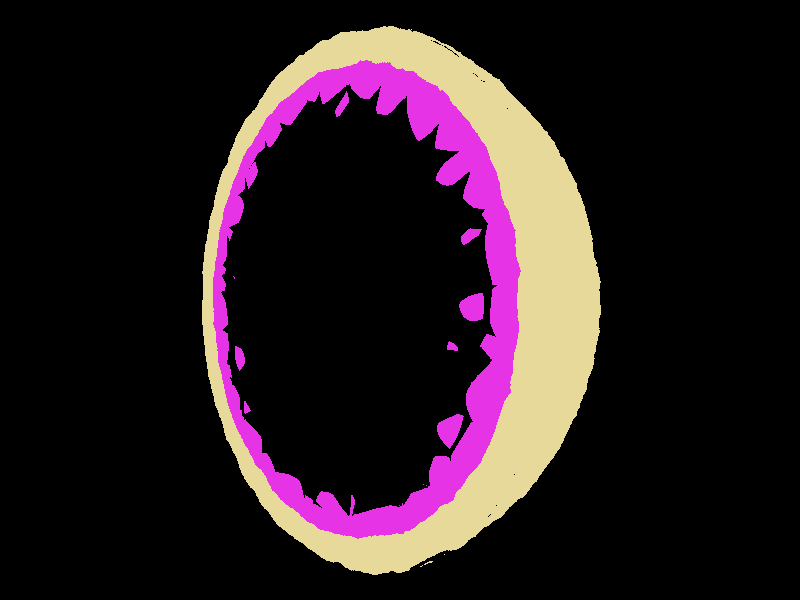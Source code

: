 //--global--------------------------
//--includes------------------------
//--declares------------------------

#declare rock = colour rgb <.9, .85, .6>;
#declare crystal = colour rgbt <.9, .2, .9, .7>;
#declare f_sphere = function(x,y,z,a) { sqrt(pow(x,2) + pow(y,2) + pow(z,2)) - a }
#declare f_cylinder = function(a,b,c) { pow(a,2) + pow(b,2) - c }  // cylinder function
#declare fP_granite = function { 
                        pigment {
                          granite
                            color_map {
                              [0 color rgb 1]
                              [1 color rgb 0]
                            }
                          }
                        }
#declare fP_crystal = function {
                        pigment {
                          crackle
                            colour_map {
                              [0 colour rgb 1]
                              [1 colour rgb 0]
                            }
                          }
                        }
#declare cutAway = union {
                     box {
                       <-2, -2, -2>, <2, 2, 0>
                     }
                     /*difference {
                       sphere {
                         0, 3
                       }
                       isosurface {
                         function { f_cylinder(x,y,1)-fP_granite(x,y,z).grey*.2 }        // alternative declared function
                         contained_by { box { -2, 2 } }  // container shape
                         threshold 0.2                     // optional threshold value for isosurface [0.0]
                         accuracy 0.001                     // accuracy of calculation [0.001]
                         max_gradient 2                      // maximum gradient the function can have [1.1]
                         hollow off
                       }
                     }*/
                   }

//--objects-------------------------

union {
  //--shell
  difference {
    isosurface {
      function { f_sphere(x,y,z,1.5)-fP_granite(x,y,z).grey*.05 }        // alternative declared function
      contained_by { box { -2, 2 } }  // container shape
      threshold 0.2                     // optional threshold value for isosurface [0.0]
      accuracy 0.001                     // accuracy of calculation [0.001]
      max_gradient 2                      // maximum gradient the function can have [1.1]
      //evaluate 5, 1.2, 0.95             // evaluate the maximum gradient
      //max_trace 1                       // maybe increase for use in CSG [1]
      //all_intersections                 // alternative to 'max_trace'
      //open                              // remove visible container surface
      hollow off
      pigment {
        rock
      }
    }
    isosurface {
      function { f_sphere(x,y,z,1.3)-fP_granite(x,y,z).grey*.05 }        // alternative declared function
      contained_by { box { -2, 2 } }  // container shape
      threshold 0.2                     // optional threshold value for isosurface [0.0]
      accuracy 0.001                     // accuracy of calculation [0.001]
      max_gradient 2                      // maximum gradient the function can have [1.1]
      //evaluate 5, 1.2, 0.95             // evaluate the maximum gradient
      //max_trace 1                       // maybe increase for use in CSG [1]
      //all_intersections                 // alternative to 'max_trace'
      //open                              // remove visible container surface
      pigment {
        rock
      }
    }
    object {
      cutAway
    }
    pigment {
      rock
    }
  }
//--crystals
  difference {
    isosurface {
      function { f_sphere(x,y,z,1.3)-fP_granite(x,y,z).grey*.05 }        // alternative declared function
      contained_by { box { -2, 2 } }  // container shape
      threshold 0.2                     // optional threshold value for isosurface [0.0]
      accuracy 0.001                     // accuracy of calculation [0.001]
      max_gradient 2                      // maximum gradient the function can have [1.1]
      //evaluate 5, 1.2, 0.95             // evaluate the maximum gradient
      //max_trace 1                       // maybe increase for use in CSG [1]
      //all_intersections                 // alternative to 'max_trace'
      //open                              // remove visible container surface
      pigment {
        crystal
      }
    }
    isosurface {
      function { f_sphere(x,y,z,.8)-fP_crystal(4*x,4*y,4*z).grey*.4 }        // alternative declared function
      contained_by { box { -2, 2 } }  // container shape
      threshold 0.2                     // optional threshold value for isosurface [0.0]
      accuracy 0.001                     // accuracy of calculation [0.001]
      max_gradient 2                      // maximum gradient the function can have [1.1]
      //evaluate 5, 1.2, 0.95             // evaluate the maximum gradient
      //max_trace 1                       // maybe increase for use in CSG [1]
      //all_intersections                 // alternative to 'max_trace'
      //open                              // remove visible container surface
      pigment {
        crystal
      }
    }
    object {
      cutAway
    }
    pigment {
      crystal
    }
  }
  rotate y*45
  translate <-.5, 0, 0>
}

//--lights--------------------------

// create a regular point light source
light_source {
  0*x                  // light's position (translated below)
  color rgb <1,1,1>    // light's color
  translate <-0, 0, -0>
}
light_source {
  0*x                  // light's position (translated below)
  color rgb <1,1,1>    // light's color
  translate <-0, 0, -20>
}


//--camera--------------------------

// perspective (default) camera
camera {
  location  <0.0, 0.0, -4.0>
  look_at   <0.0, 0.0,  0.0>
  right     x*image_width/image_height
}
